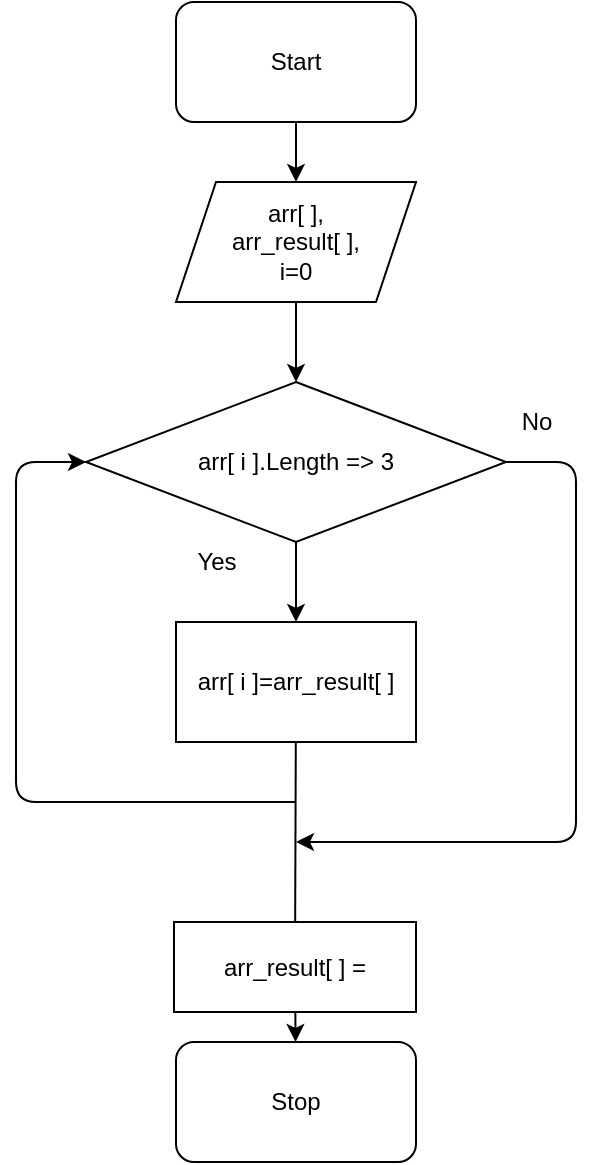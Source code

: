 <mxfile>
    <diagram id="_tygKBEXyotcVMBwLIyY" name="Page-1">
        <mxGraphModel dx="595" dy="444" grid="1" gridSize="10" guides="1" tooltips="1" connect="1" arrows="1" fold="1" page="1" pageScale="1" pageWidth="827" pageHeight="1169" math="0" shadow="0">
            <root>
                <mxCell id="0"/>
                <mxCell id="1" parent="0"/>
                <mxCell id="4" value="" style="edgeStyle=none;html=1;" edge="1" parent="1" source="2" target="3">
                    <mxGeometry relative="1" as="geometry"/>
                </mxCell>
                <mxCell id="2" value="Start" style="rounded=1;whiteSpace=wrap;html=1;" vertex="1" parent="1">
                    <mxGeometry x="240" y="20" width="120" height="60" as="geometry"/>
                </mxCell>
                <mxCell id="7" value="" style="edgeStyle=none;html=1;" edge="1" parent="1" source="3" target="5">
                    <mxGeometry relative="1" as="geometry"/>
                </mxCell>
                <mxCell id="3" value="arr[ ],&lt;br&gt;arr_result[ ],&lt;br&gt;i=0" style="shape=parallelogram;perimeter=parallelogramPerimeter;whiteSpace=wrap;html=1;fixedSize=1;" vertex="1" parent="1">
                    <mxGeometry x="240" y="110" width="120" height="60" as="geometry"/>
                </mxCell>
                <mxCell id="8" value="" style="edgeStyle=none;html=1;" edge="1" parent="1" source="5" target="6">
                    <mxGeometry relative="1" as="geometry"/>
                </mxCell>
                <mxCell id="12" style="edgeStyle=none;html=1;" edge="1" parent="1" source="5">
                    <mxGeometry relative="1" as="geometry">
                        <mxPoint x="300" y="440" as="targetPoint"/>
                        <Array as="points">
                            <mxPoint x="440" y="250"/>
                            <mxPoint x="440" y="440"/>
                        </Array>
                    </mxGeometry>
                </mxCell>
                <mxCell id="5" value="arr[ i ].Length =&amp;gt; 3" style="rhombus;whiteSpace=wrap;html=1;" vertex="1" parent="1">
                    <mxGeometry x="195" y="210" width="210" height="80" as="geometry"/>
                </mxCell>
                <mxCell id="11" value="" style="edgeStyle=none;html=1;startArrow=none;" edge="1" parent="1" source="15" target="10">
                    <mxGeometry relative="1" as="geometry"/>
                </mxCell>
                <mxCell id="6" value="arr[ i ]=arr_result[ ]" style="rounded=0;whiteSpace=wrap;html=1;" vertex="1" parent="1">
                    <mxGeometry x="240" y="330" width="120" height="60" as="geometry"/>
                </mxCell>
                <mxCell id="9" value="Yes" style="text;html=1;align=center;verticalAlign=middle;resizable=0;points=[];autosize=1;strokeColor=none;fillColor=none;" vertex="1" parent="1">
                    <mxGeometry x="240" y="290" width="40" height="20" as="geometry"/>
                </mxCell>
                <mxCell id="10" value="Stop" style="rounded=1;whiteSpace=wrap;html=1;" vertex="1" parent="1">
                    <mxGeometry x="240" y="540" width="120" height="60" as="geometry"/>
                </mxCell>
                <mxCell id="13" value="" style="endArrow=classic;html=1;entryX=0;entryY=0.5;entryDx=0;entryDy=0;" edge="1" parent="1" target="5">
                    <mxGeometry width="50" height="50" relative="1" as="geometry">
                        <mxPoint x="300" y="420" as="sourcePoint"/>
                        <mxPoint x="160" y="420" as="targetPoint"/>
                        <Array as="points">
                            <mxPoint x="160" y="420"/>
                            <mxPoint x="160" y="250"/>
                        </Array>
                    </mxGeometry>
                </mxCell>
                <mxCell id="14" value="No" style="text;html=1;align=center;verticalAlign=middle;resizable=0;points=[];autosize=1;strokeColor=none;fillColor=none;" vertex="1" parent="1">
                    <mxGeometry x="405" y="220" width="30" height="20" as="geometry"/>
                </mxCell>
                <mxCell id="15" value="arr_result[ ] =" style="rounded=0;whiteSpace=wrap;html=1;" vertex="1" parent="1">
                    <mxGeometry x="239" y="480" width="121" height="45" as="geometry"/>
                </mxCell>
                <mxCell id="16" value="" style="edgeStyle=none;html=1;endArrow=none;" edge="1" parent="1" source="6" target="15">
                    <mxGeometry relative="1" as="geometry">
                        <mxPoint x="300" y="390" as="sourcePoint"/>
                        <mxPoint x="300" y="498" as="targetPoint"/>
                    </mxGeometry>
                </mxCell>
            </root>
        </mxGraphModel>
    </diagram>
</mxfile>